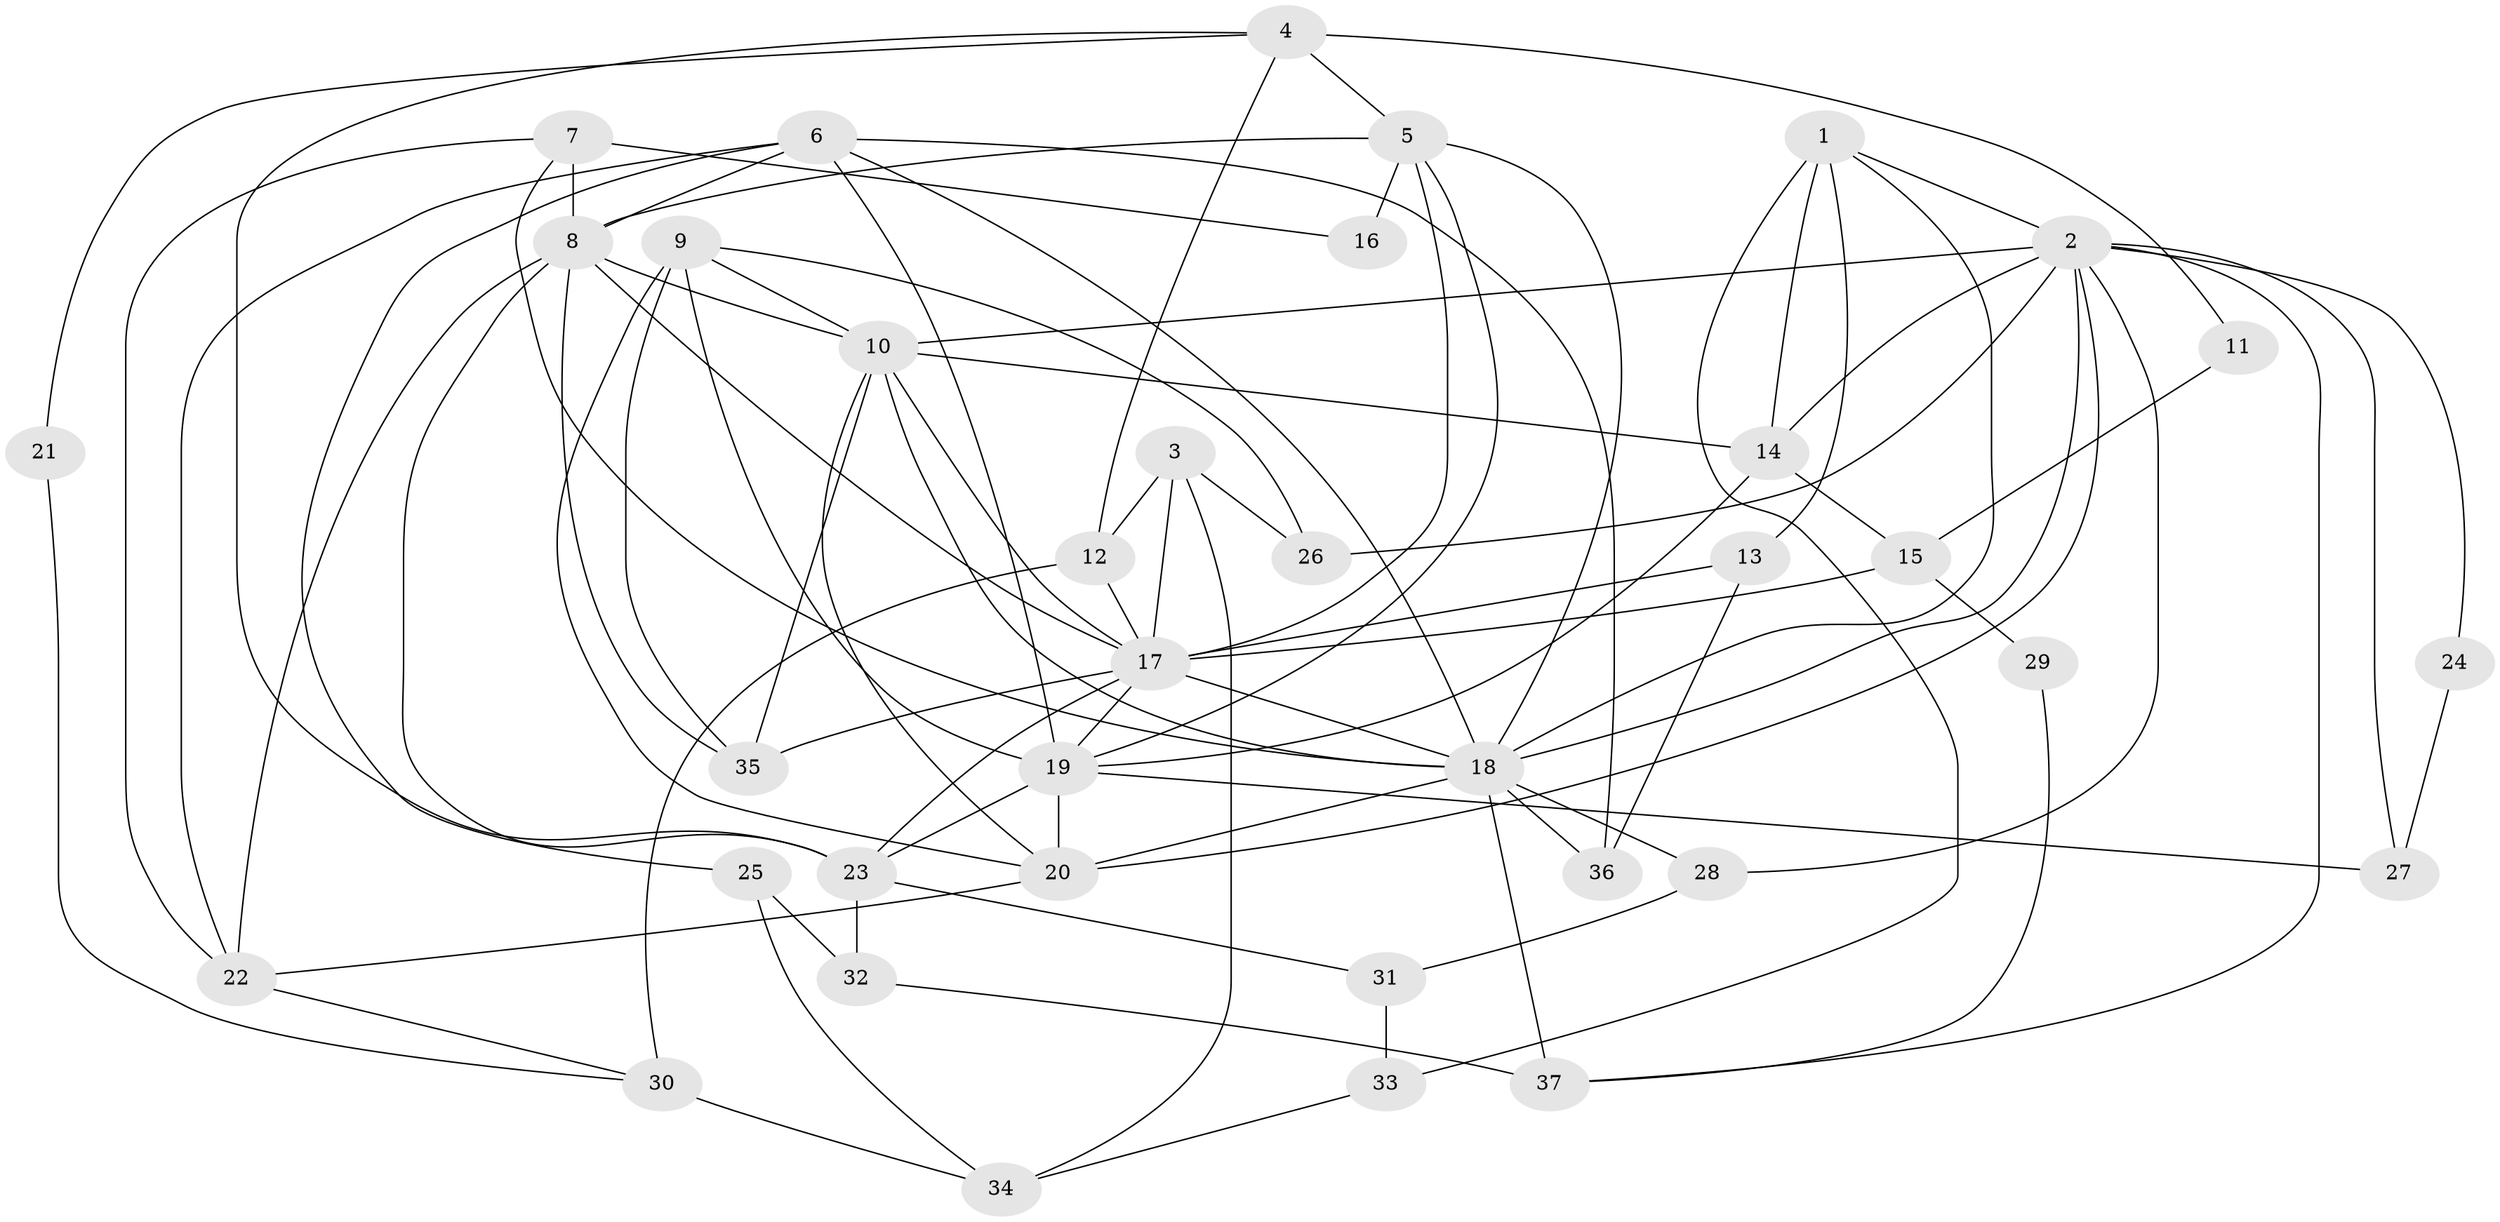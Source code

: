 // original degree distribution, {5: 0.16666666666666666, 7: 0.05, 6: 0.11666666666666667, 2: 0.11666666666666667, 3: 0.31666666666666665, 4: 0.23333333333333334}
// Generated by graph-tools (version 1.1) at 2025/50/03/04/25 22:50:56]
// undirected, 37 vertices, 87 edges
graph export_dot {
  node [color=gray90,style=filled];
  1;
  2;
  3;
  4;
  5;
  6;
  7;
  8;
  9;
  10;
  11;
  12;
  13;
  14;
  15;
  16;
  17;
  18;
  19;
  20;
  21;
  22;
  23;
  24;
  25;
  26;
  27;
  28;
  29;
  30;
  31;
  32;
  33;
  34;
  35;
  36;
  37;
  1 -- 2 [weight=1.0];
  1 -- 13 [weight=1.0];
  1 -- 14 [weight=1.0];
  1 -- 18 [weight=1.0];
  1 -- 33 [weight=1.0];
  2 -- 10 [weight=2.0];
  2 -- 14 [weight=1.0];
  2 -- 18 [weight=1.0];
  2 -- 20 [weight=1.0];
  2 -- 24 [weight=1.0];
  2 -- 26 [weight=1.0];
  2 -- 27 [weight=1.0];
  2 -- 28 [weight=1.0];
  2 -- 37 [weight=1.0];
  3 -- 12 [weight=1.0];
  3 -- 17 [weight=2.0];
  3 -- 26 [weight=1.0];
  3 -- 34 [weight=1.0];
  4 -- 5 [weight=1.0];
  4 -- 11 [weight=1.0];
  4 -- 12 [weight=1.0];
  4 -- 21 [weight=1.0];
  4 -- 23 [weight=1.0];
  5 -- 8 [weight=1.0];
  5 -- 16 [weight=1.0];
  5 -- 17 [weight=1.0];
  5 -- 18 [weight=1.0];
  5 -- 19 [weight=1.0];
  6 -- 8 [weight=1.0];
  6 -- 18 [weight=1.0];
  6 -- 19 [weight=1.0];
  6 -- 22 [weight=1.0];
  6 -- 25 [weight=1.0];
  6 -- 36 [weight=1.0];
  7 -- 8 [weight=3.0];
  7 -- 16 [weight=1.0];
  7 -- 18 [weight=1.0];
  7 -- 22 [weight=1.0];
  8 -- 10 [weight=1.0];
  8 -- 17 [weight=1.0];
  8 -- 22 [weight=1.0];
  8 -- 23 [weight=1.0];
  8 -- 35 [weight=1.0];
  9 -- 10 [weight=1.0];
  9 -- 19 [weight=1.0];
  9 -- 20 [weight=1.0];
  9 -- 26 [weight=1.0];
  9 -- 35 [weight=1.0];
  10 -- 14 [weight=1.0];
  10 -- 17 [weight=1.0];
  10 -- 18 [weight=2.0];
  10 -- 20 [weight=1.0];
  10 -- 35 [weight=1.0];
  11 -- 15 [weight=1.0];
  12 -- 17 [weight=1.0];
  12 -- 30 [weight=1.0];
  13 -- 17 [weight=1.0];
  13 -- 36 [weight=1.0];
  14 -- 15 [weight=1.0];
  14 -- 19 [weight=1.0];
  15 -- 17 [weight=1.0];
  15 -- 29 [weight=1.0];
  17 -- 18 [weight=1.0];
  17 -- 19 [weight=1.0];
  17 -- 23 [weight=1.0];
  17 -- 35 [weight=1.0];
  18 -- 20 [weight=1.0];
  18 -- 28 [weight=1.0];
  18 -- 36 [weight=1.0];
  18 -- 37 [weight=1.0];
  19 -- 20 [weight=2.0];
  19 -- 23 [weight=1.0];
  19 -- 27 [weight=1.0];
  20 -- 22 [weight=1.0];
  21 -- 30 [weight=1.0];
  22 -- 30 [weight=1.0];
  23 -- 31 [weight=1.0];
  23 -- 32 [weight=1.0];
  24 -- 27 [weight=1.0];
  25 -- 32 [weight=1.0];
  25 -- 34 [weight=1.0];
  28 -- 31 [weight=1.0];
  29 -- 37 [weight=1.0];
  30 -- 34 [weight=1.0];
  31 -- 33 [weight=1.0];
  32 -- 37 [weight=1.0];
  33 -- 34 [weight=1.0];
}
